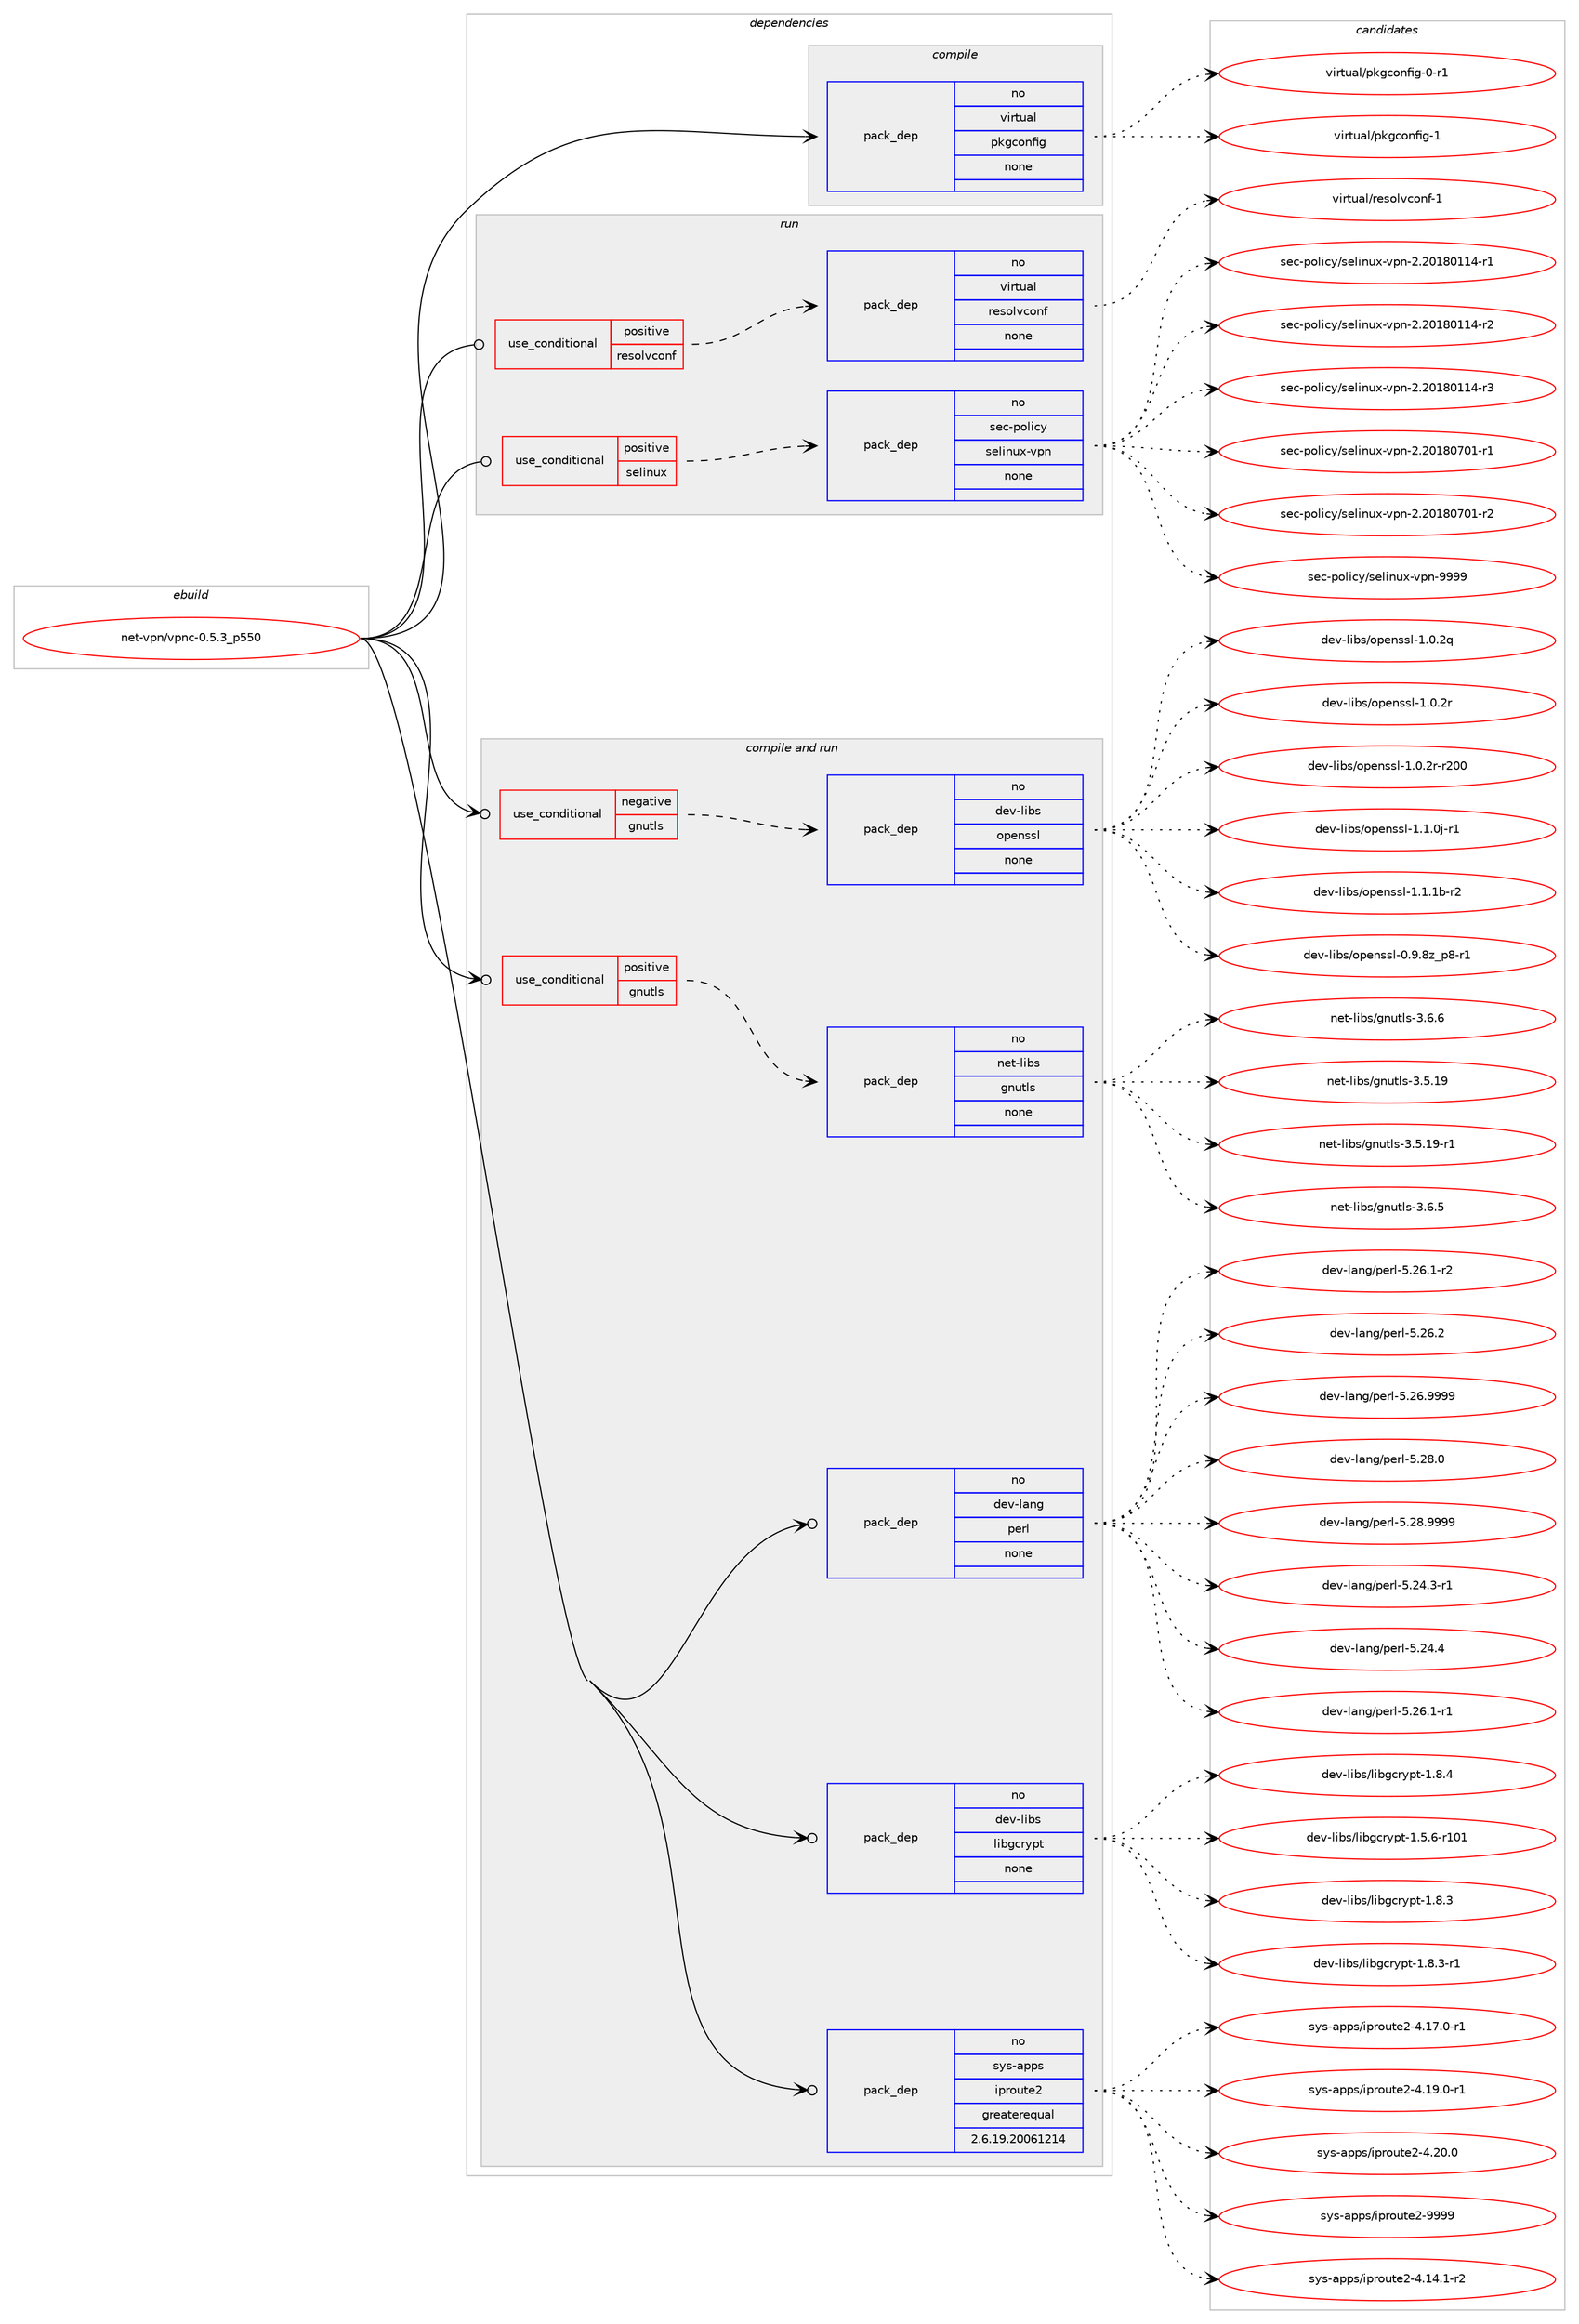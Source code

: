 digraph prolog {

# *************
# Graph options
# *************

newrank=true;
concentrate=true;
compound=true;
graph [rankdir=LR,fontname=Helvetica,fontsize=10,ranksep=1.5];#, ranksep=2.5, nodesep=0.2];
edge  [arrowhead=vee];
node  [fontname=Helvetica,fontsize=10];

# **********
# The ebuild
# **********

subgraph cluster_leftcol {
color=gray;
rank=same;
label=<<i>ebuild</i>>;
id [label="net-vpn/vpnc-0.5.3_p550", color=red, width=4, href="../net-vpn/vpnc-0.5.3_p550.svg"];
}

# ****************
# The dependencies
# ****************

subgraph cluster_midcol {
color=gray;
label=<<i>dependencies</i>>;
subgraph cluster_compile {
fillcolor="#eeeeee";
style=filled;
label=<<i>compile</i>>;
subgraph pack1200905 {
dependency1679420 [label=<<TABLE BORDER="0" CELLBORDER="1" CELLSPACING="0" CELLPADDING="4" WIDTH="220"><TR><TD ROWSPAN="6" CELLPADDING="30">pack_dep</TD></TR><TR><TD WIDTH="110">no</TD></TR><TR><TD>virtual</TD></TR><TR><TD>pkgconfig</TD></TR><TR><TD>none</TD></TR><TR><TD></TD></TR></TABLE>>, shape=none, color=blue];
}
id:e -> dependency1679420:w [weight=20,style="solid",arrowhead="vee"];
}
subgraph cluster_compileandrun {
fillcolor="#eeeeee";
style=filled;
label=<<i>compile and run</i>>;
subgraph cond451034 {
dependency1679421 [label=<<TABLE BORDER="0" CELLBORDER="1" CELLSPACING="0" CELLPADDING="4"><TR><TD ROWSPAN="3" CELLPADDING="10">use_conditional</TD></TR><TR><TD>negative</TD></TR><TR><TD>gnutls</TD></TR></TABLE>>, shape=none, color=red];
subgraph pack1200906 {
dependency1679422 [label=<<TABLE BORDER="0" CELLBORDER="1" CELLSPACING="0" CELLPADDING="4" WIDTH="220"><TR><TD ROWSPAN="6" CELLPADDING="30">pack_dep</TD></TR><TR><TD WIDTH="110">no</TD></TR><TR><TD>dev-libs</TD></TR><TR><TD>openssl</TD></TR><TR><TD>none</TD></TR><TR><TD></TD></TR></TABLE>>, shape=none, color=blue];
}
dependency1679421:e -> dependency1679422:w [weight=20,style="dashed",arrowhead="vee"];
}
id:e -> dependency1679421:w [weight=20,style="solid",arrowhead="odotvee"];
subgraph cond451035 {
dependency1679423 [label=<<TABLE BORDER="0" CELLBORDER="1" CELLSPACING="0" CELLPADDING="4"><TR><TD ROWSPAN="3" CELLPADDING="10">use_conditional</TD></TR><TR><TD>positive</TD></TR><TR><TD>gnutls</TD></TR></TABLE>>, shape=none, color=red];
subgraph pack1200907 {
dependency1679424 [label=<<TABLE BORDER="0" CELLBORDER="1" CELLSPACING="0" CELLPADDING="4" WIDTH="220"><TR><TD ROWSPAN="6" CELLPADDING="30">pack_dep</TD></TR><TR><TD WIDTH="110">no</TD></TR><TR><TD>net-libs</TD></TR><TR><TD>gnutls</TD></TR><TR><TD>none</TD></TR><TR><TD></TD></TR></TABLE>>, shape=none, color=blue];
}
dependency1679423:e -> dependency1679424:w [weight=20,style="dashed",arrowhead="vee"];
}
id:e -> dependency1679423:w [weight=20,style="solid",arrowhead="odotvee"];
subgraph pack1200908 {
dependency1679425 [label=<<TABLE BORDER="0" CELLBORDER="1" CELLSPACING="0" CELLPADDING="4" WIDTH="220"><TR><TD ROWSPAN="6" CELLPADDING="30">pack_dep</TD></TR><TR><TD WIDTH="110">no</TD></TR><TR><TD>dev-lang</TD></TR><TR><TD>perl</TD></TR><TR><TD>none</TD></TR><TR><TD></TD></TR></TABLE>>, shape=none, color=blue];
}
id:e -> dependency1679425:w [weight=20,style="solid",arrowhead="odotvee"];
subgraph pack1200909 {
dependency1679426 [label=<<TABLE BORDER="0" CELLBORDER="1" CELLSPACING="0" CELLPADDING="4" WIDTH="220"><TR><TD ROWSPAN="6" CELLPADDING="30">pack_dep</TD></TR><TR><TD WIDTH="110">no</TD></TR><TR><TD>dev-libs</TD></TR><TR><TD>libgcrypt</TD></TR><TR><TD>none</TD></TR><TR><TD></TD></TR></TABLE>>, shape=none, color=blue];
}
id:e -> dependency1679426:w [weight=20,style="solid",arrowhead="odotvee"];
subgraph pack1200910 {
dependency1679427 [label=<<TABLE BORDER="0" CELLBORDER="1" CELLSPACING="0" CELLPADDING="4" WIDTH="220"><TR><TD ROWSPAN="6" CELLPADDING="30">pack_dep</TD></TR><TR><TD WIDTH="110">no</TD></TR><TR><TD>sys-apps</TD></TR><TR><TD>iproute2</TD></TR><TR><TD>greaterequal</TD></TR><TR><TD>2.6.19.20061214</TD></TR></TABLE>>, shape=none, color=blue];
}
id:e -> dependency1679427:w [weight=20,style="solid",arrowhead="odotvee"];
}
subgraph cluster_run {
fillcolor="#eeeeee";
style=filled;
label=<<i>run</i>>;
subgraph cond451036 {
dependency1679428 [label=<<TABLE BORDER="0" CELLBORDER="1" CELLSPACING="0" CELLPADDING="4"><TR><TD ROWSPAN="3" CELLPADDING="10">use_conditional</TD></TR><TR><TD>positive</TD></TR><TR><TD>resolvconf</TD></TR></TABLE>>, shape=none, color=red];
subgraph pack1200911 {
dependency1679429 [label=<<TABLE BORDER="0" CELLBORDER="1" CELLSPACING="0" CELLPADDING="4" WIDTH="220"><TR><TD ROWSPAN="6" CELLPADDING="30">pack_dep</TD></TR><TR><TD WIDTH="110">no</TD></TR><TR><TD>virtual</TD></TR><TR><TD>resolvconf</TD></TR><TR><TD>none</TD></TR><TR><TD></TD></TR></TABLE>>, shape=none, color=blue];
}
dependency1679428:e -> dependency1679429:w [weight=20,style="dashed",arrowhead="vee"];
}
id:e -> dependency1679428:w [weight=20,style="solid",arrowhead="odot"];
subgraph cond451037 {
dependency1679430 [label=<<TABLE BORDER="0" CELLBORDER="1" CELLSPACING="0" CELLPADDING="4"><TR><TD ROWSPAN="3" CELLPADDING="10">use_conditional</TD></TR><TR><TD>positive</TD></TR><TR><TD>selinux</TD></TR></TABLE>>, shape=none, color=red];
subgraph pack1200912 {
dependency1679431 [label=<<TABLE BORDER="0" CELLBORDER="1" CELLSPACING="0" CELLPADDING="4" WIDTH="220"><TR><TD ROWSPAN="6" CELLPADDING="30">pack_dep</TD></TR><TR><TD WIDTH="110">no</TD></TR><TR><TD>sec-policy</TD></TR><TR><TD>selinux-vpn</TD></TR><TR><TD>none</TD></TR><TR><TD></TD></TR></TABLE>>, shape=none, color=blue];
}
dependency1679430:e -> dependency1679431:w [weight=20,style="dashed",arrowhead="vee"];
}
id:e -> dependency1679430:w [weight=20,style="solid",arrowhead="odot"];
}
}

# **************
# The candidates
# **************

subgraph cluster_choices {
rank=same;
color=gray;
label=<<i>candidates</i>>;

subgraph choice1200905 {
color=black;
nodesep=1;
choice11810511411611797108471121071039911111010210510345484511449 [label="virtual/pkgconfig-0-r1", color=red, width=4,href="../virtual/pkgconfig-0-r1.svg"];
choice1181051141161179710847112107103991111101021051034549 [label="virtual/pkgconfig-1", color=red, width=4,href="../virtual/pkgconfig-1.svg"];
dependency1679420:e -> choice11810511411611797108471121071039911111010210510345484511449:w [style=dotted,weight="100"];
dependency1679420:e -> choice1181051141161179710847112107103991111101021051034549:w [style=dotted,weight="100"];
}
subgraph choice1200906 {
color=black;
nodesep=1;
choice10010111845108105981154711111210111011511510845484657465612295112564511449 [label="dev-libs/openssl-0.9.8z_p8-r1", color=red, width=4,href="../dev-libs/openssl-0.9.8z_p8-r1.svg"];
choice100101118451081059811547111112101110115115108454946484650113 [label="dev-libs/openssl-1.0.2q", color=red, width=4,href="../dev-libs/openssl-1.0.2q.svg"];
choice100101118451081059811547111112101110115115108454946484650114 [label="dev-libs/openssl-1.0.2r", color=red, width=4,href="../dev-libs/openssl-1.0.2r.svg"];
choice10010111845108105981154711111210111011511510845494648465011445114504848 [label="dev-libs/openssl-1.0.2r-r200", color=red, width=4,href="../dev-libs/openssl-1.0.2r-r200.svg"];
choice1001011184510810598115471111121011101151151084549464946481064511449 [label="dev-libs/openssl-1.1.0j-r1", color=red, width=4,href="../dev-libs/openssl-1.1.0j-r1.svg"];
choice100101118451081059811547111112101110115115108454946494649984511450 [label="dev-libs/openssl-1.1.1b-r2", color=red, width=4,href="../dev-libs/openssl-1.1.1b-r2.svg"];
dependency1679422:e -> choice10010111845108105981154711111210111011511510845484657465612295112564511449:w [style=dotted,weight="100"];
dependency1679422:e -> choice100101118451081059811547111112101110115115108454946484650113:w [style=dotted,weight="100"];
dependency1679422:e -> choice100101118451081059811547111112101110115115108454946484650114:w [style=dotted,weight="100"];
dependency1679422:e -> choice10010111845108105981154711111210111011511510845494648465011445114504848:w [style=dotted,weight="100"];
dependency1679422:e -> choice1001011184510810598115471111121011101151151084549464946481064511449:w [style=dotted,weight="100"];
dependency1679422:e -> choice100101118451081059811547111112101110115115108454946494649984511450:w [style=dotted,weight="100"];
}
subgraph choice1200907 {
color=black;
nodesep=1;
choice11010111645108105981154710311011711610811545514653464957 [label="net-libs/gnutls-3.5.19", color=red, width=4,href="../net-libs/gnutls-3.5.19.svg"];
choice110101116451081059811547103110117116108115455146534649574511449 [label="net-libs/gnutls-3.5.19-r1", color=red, width=4,href="../net-libs/gnutls-3.5.19-r1.svg"];
choice110101116451081059811547103110117116108115455146544653 [label="net-libs/gnutls-3.6.5", color=red, width=4,href="../net-libs/gnutls-3.6.5.svg"];
choice110101116451081059811547103110117116108115455146544654 [label="net-libs/gnutls-3.6.6", color=red, width=4,href="../net-libs/gnutls-3.6.6.svg"];
dependency1679424:e -> choice11010111645108105981154710311011711610811545514653464957:w [style=dotted,weight="100"];
dependency1679424:e -> choice110101116451081059811547103110117116108115455146534649574511449:w [style=dotted,weight="100"];
dependency1679424:e -> choice110101116451081059811547103110117116108115455146544653:w [style=dotted,weight="100"];
dependency1679424:e -> choice110101116451081059811547103110117116108115455146544654:w [style=dotted,weight="100"];
}
subgraph choice1200908 {
color=black;
nodesep=1;
choice100101118451089711010347112101114108455346505246514511449 [label="dev-lang/perl-5.24.3-r1", color=red, width=4,href="../dev-lang/perl-5.24.3-r1.svg"];
choice10010111845108971101034711210111410845534650524652 [label="dev-lang/perl-5.24.4", color=red, width=4,href="../dev-lang/perl-5.24.4.svg"];
choice100101118451089711010347112101114108455346505446494511449 [label="dev-lang/perl-5.26.1-r1", color=red, width=4,href="../dev-lang/perl-5.26.1-r1.svg"];
choice100101118451089711010347112101114108455346505446494511450 [label="dev-lang/perl-5.26.1-r2", color=red, width=4,href="../dev-lang/perl-5.26.1-r2.svg"];
choice10010111845108971101034711210111410845534650544650 [label="dev-lang/perl-5.26.2", color=red, width=4,href="../dev-lang/perl-5.26.2.svg"];
choice10010111845108971101034711210111410845534650544657575757 [label="dev-lang/perl-5.26.9999", color=red, width=4,href="../dev-lang/perl-5.26.9999.svg"];
choice10010111845108971101034711210111410845534650564648 [label="dev-lang/perl-5.28.0", color=red, width=4,href="../dev-lang/perl-5.28.0.svg"];
choice10010111845108971101034711210111410845534650564657575757 [label="dev-lang/perl-5.28.9999", color=red, width=4,href="../dev-lang/perl-5.28.9999.svg"];
dependency1679425:e -> choice100101118451089711010347112101114108455346505246514511449:w [style=dotted,weight="100"];
dependency1679425:e -> choice10010111845108971101034711210111410845534650524652:w [style=dotted,weight="100"];
dependency1679425:e -> choice100101118451089711010347112101114108455346505446494511449:w [style=dotted,weight="100"];
dependency1679425:e -> choice100101118451089711010347112101114108455346505446494511450:w [style=dotted,weight="100"];
dependency1679425:e -> choice10010111845108971101034711210111410845534650544650:w [style=dotted,weight="100"];
dependency1679425:e -> choice10010111845108971101034711210111410845534650544657575757:w [style=dotted,weight="100"];
dependency1679425:e -> choice10010111845108971101034711210111410845534650564648:w [style=dotted,weight="100"];
dependency1679425:e -> choice10010111845108971101034711210111410845534650564657575757:w [style=dotted,weight="100"];
}
subgraph choice1200909 {
color=black;
nodesep=1;
choice100101118451081059811547108105981039911412111211645494653465445114494849 [label="dev-libs/libgcrypt-1.5.6-r101", color=red, width=4,href="../dev-libs/libgcrypt-1.5.6-r101.svg"];
choice1001011184510810598115471081059810399114121112116454946564651 [label="dev-libs/libgcrypt-1.8.3", color=red, width=4,href="../dev-libs/libgcrypt-1.8.3.svg"];
choice10010111845108105981154710810598103991141211121164549465646514511449 [label="dev-libs/libgcrypt-1.8.3-r1", color=red, width=4,href="../dev-libs/libgcrypt-1.8.3-r1.svg"];
choice1001011184510810598115471081059810399114121112116454946564652 [label="dev-libs/libgcrypt-1.8.4", color=red, width=4,href="../dev-libs/libgcrypt-1.8.4.svg"];
dependency1679426:e -> choice100101118451081059811547108105981039911412111211645494653465445114494849:w [style=dotted,weight="100"];
dependency1679426:e -> choice1001011184510810598115471081059810399114121112116454946564651:w [style=dotted,weight="100"];
dependency1679426:e -> choice10010111845108105981154710810598103991141211121164549465646514511449:w [style=dotted,weight="100"];
dependency1679426:e -> choice1001011184510810598115471081059810399114121112116454946564652:w [style=dotted,weight="100"];
}
subgraph choice1200910 {
color=black;
nodesep=1;
choice11512111545971121121154710511211411111711610150455246495246494511450 [label="sys-apps/iproute2-4.14.1-r2", color=red, width=4,href="../sys-apps/iproute2-4.14.1-r2.svg"];
choice11512111545971121121154710511211411111711610150455246495546484511449 [label="sys-apps/iproute2-4.17.0-r1", color=red, width=4,href="../sys-apps/iproute2-4.17.0-r1.svg"];
choice11512111545971121121154710511211411111711610150455246495746484511449 [label="sys-apps/iproute2-4.19.0-r1", color=red, width=4,href="../sys-apps/iproute2-4.19.0-r1.svg"];
choice1151211154597112112115471051121141111171161015045524650484648 [label="sys-apps/iproute2-4.20.0", color=red, width=4,href="../sys-apps/iproute2-4.20.0.svg"];
choice115121115459711211211547105112114111117116101504557575757 [label="sys-apps/iproute2-9999", color=red, width=4,href="../sys-apps/iproute2-9999.svg"];
dependency1679427:e -> choice11512111545971121121154710511211411111711610150455246495246494511450:w [style=dotted,weight="100"];
dependency1679427:e -> choice11512111545971121121154710511211411111711610150455246495546484511449:w [style=dotted,weight="100"];
dependency1679427:e -> choice11512111545971121121154710511211411111711610150455246495746484511449:w [style=dotted,weight="100"];
dependency1679427:e -> choice1151211154597112112115471051121141111171161015045524650484648:w [style=dotted,weight="100"];
dependency1679427:e -> choice115121115459711211211547105112114111117116101504557575757:w [style=dotted,weight="100"];
}
subgraph choice1200911 {
color=black;
nodesep=1;
choice1181051141161179710847114101115111108118991111101024549 [label="virtual/resolvconf-1", color=red, width=4,href="../virtual/resolvconf-1.svg"];
dependency1679429:e -> choice1181051141161179710847114101115111108118991111101024549:w [style=dotted,weight="100"];
}
subgraph choice1200912 {
color=black;
nodesep=1;
choice115101994511211110810599121471151011081051101171204511811211045504650484956484949524511449 [label="sec-policy/selinux-vpn-2.20180114-r1", color=red, width=4,href="../sec-policy/selinux-vpn-2.20180114-r1.svg"];
choice115101994511211110810599121471151011081051101171204511811211045504650484956484949524511450 [label="sec-policy/selinux-vpn-2.20180114-r2", color=red, width=4,href="../sec-policy/selinux-vpn-2.20180114-r2.svg"];
choice115101994511211110810599121471151011081051101171204511811211045504650484956484949524511451 [label="sec-policy/selinux-vpn-2.20180114-r3", color=red, width=4,href="../sec-policy/selinux-vpn-2.20180114-r3.svg"];
choice115101994511211110810599121471151011081051101171204511811211045504650484956485548494511449 [label="sec-policy/selinux-vpn-2.20180701-r1", color=red, width=4,href="../sec-policy/selinux-vpn-2.20180701-r1.svg"];
choice115101994511211110810599121471151011081051101171204511811211045504650484956485548494511450 [label="sec-policy/selinux-vpn-2.20180701-r2", color=red, width=4,href="../sec-policy/selinux-vpn-2.20180701-r2.svg"];
choice11510199451121111081059912147115101108105110117120451181121104557575757 [label="sec-policy/selinux-vpn-9999", color=red, width=4,href="../sec-policy/selinux-vpn-9999.svg"];
dependency1679431:e -> choice115101994511211110810599121471151011081051101171204511811211045504650484956484949524511449:w [style=dotted,weight="100"];
dependency1679431:e -> choice115101994511211110810599121471151011081051101171204511811211045504650484956484949524511450:w [style=dotted,weight="100"];
dependency1679431:e -> choice115101994511211110810599121471151011081051101171204511811211045504650484956484949524511451:w [style=dotted,weight="100"];
dependency1679431:e -> choice115101994511211110810599121471151011081051101171204511811211045504650484956485548494511449:w [style=dotted,weight="100"];
dependency1679431:e -> choice115101994511211110810599121471151011081051101171204511811211045504650484956485548494511450:w [style=dotted,weight="100"];
dependency1679431:e -> choice11510199451121111081059912147115101108105110117120451181121104557575757:w [style=dotted,weight="100"];
}
}

}
